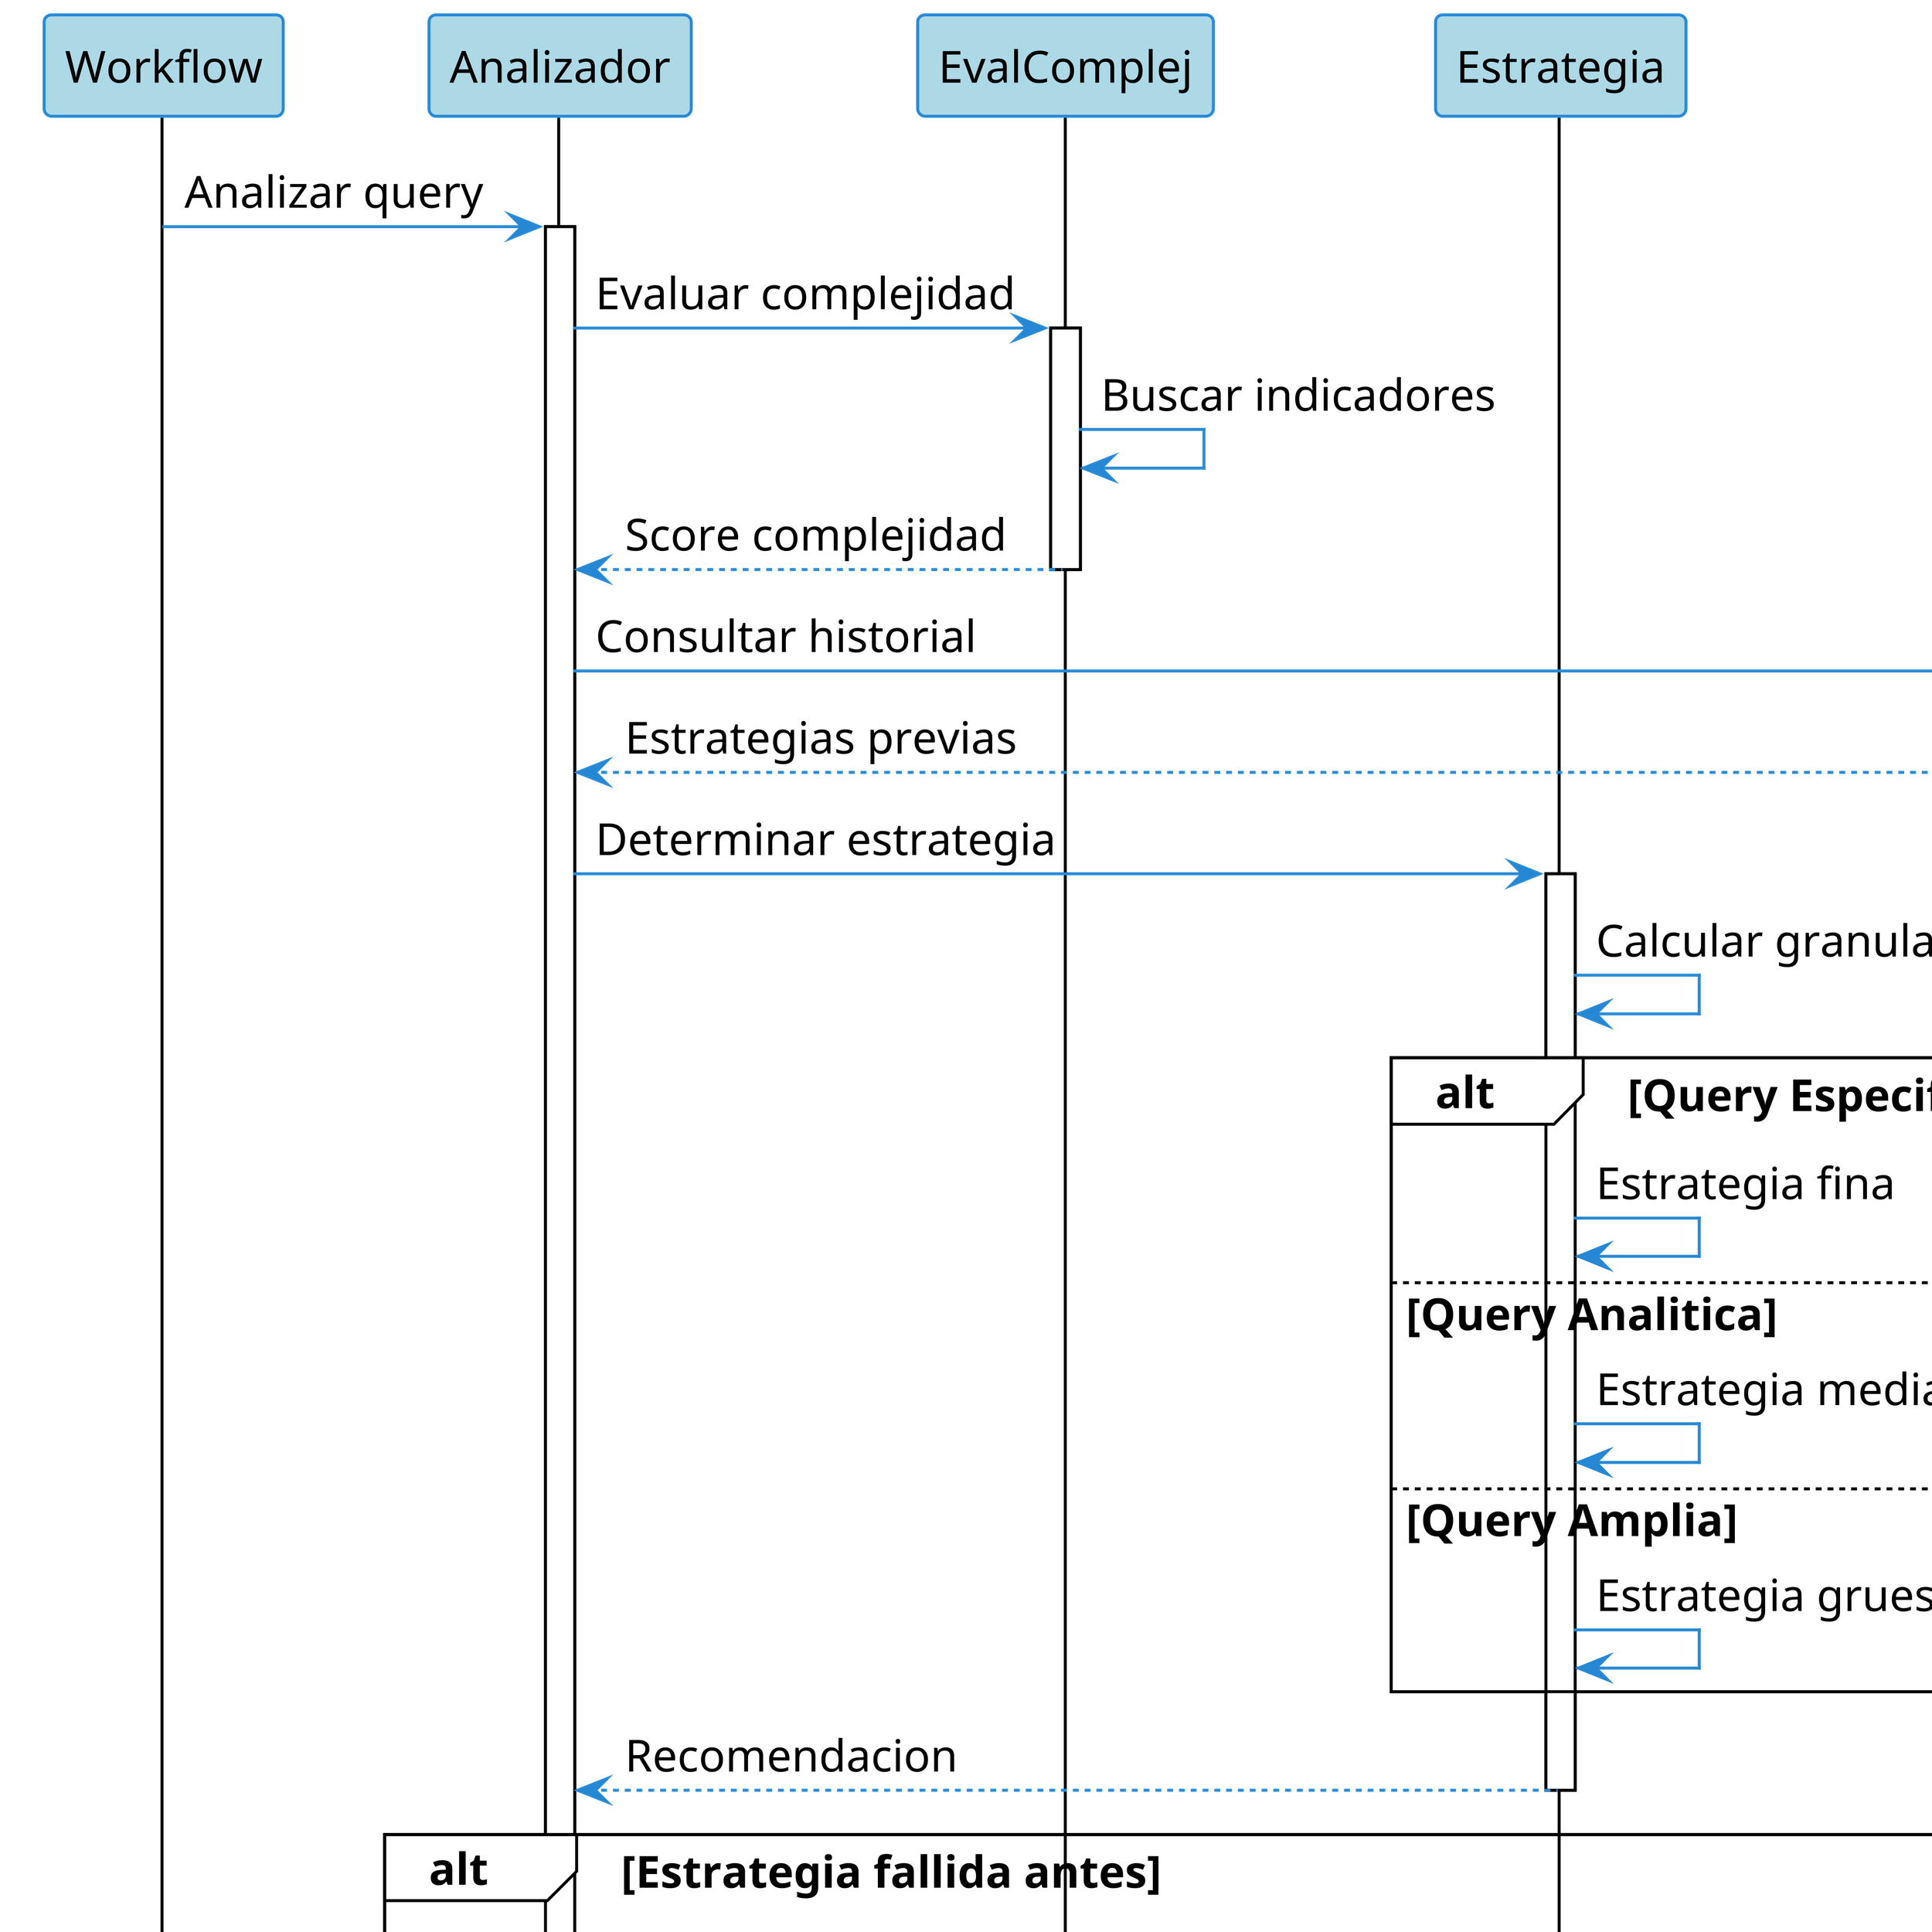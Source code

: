 @startuml 
!theme plain
skinparam {
    dpi 600
    shadowing false
    backgroundColor transparent
    defaultFontName "Arial"
    defaultFontSize 15
    sequenceArrowThickness 1
    sequenceParticipant {
        padding 5
    }
    sequence {
        participantBorderColor #2688d4
        participantBackgroundColor #add8e6
    }
    arrow {
        color #2688d4
    }
}

participant "Workflow" as WF
participant "Analizador" as Analyzer
participant "EvalComplej" as ComplexEval
participant "Estrategia" as MoGStrat
participant "Historial" as History

WF -> Analyzer: Analizar query
activate Analyzer

Analyzer -> ComplexEval: Evaluar complejidad
activate ComplexEval
ComplexEval -> ComplexEval: Buscar indicadores
ComplexEval --> Analyzer: Score complejidad
deactivate ComplexEval

Analyzer -> History: Consultar historial
activate History
History --> Analyzer: Estrategias previas
deactivate History

Analyzer -> MoGStrat: Determinar estrategia
activate MoGStrat

MoGStrat -> MoGStrat: Calcular granularidad

alt Query Especifica
    MoGStrat -> MoGStrat: Estrategia fina
else Query Analitica
    MoGStrat -> MoGStrat: Estrategia media
else Query Amplia
    MoGStrat -> MoGStrat: Estrategia gruesa
end

MoGStrat --> Analyzer: Recomendacion
deactivate MoGStrat

alt Estrategia fallida antes
    Analyzer -> MoGStrat: Pedir alternativa
    activate MoGStrat
    MoGStrat -> History: Get estrategias OK
    activate History
    History --> MoGStrat: Alternativas
    deactivate History
    MoGStrat --> Analyzer: Mejor opcion
    deactivate MoGStrat
end

Analyzer --> WF: Estrategia final

WF -> History: Actualizar
activate History
History -> History: Registrar estrategia
History --> WF: OK
deactivate History

deactivate Analyzer

@enduml